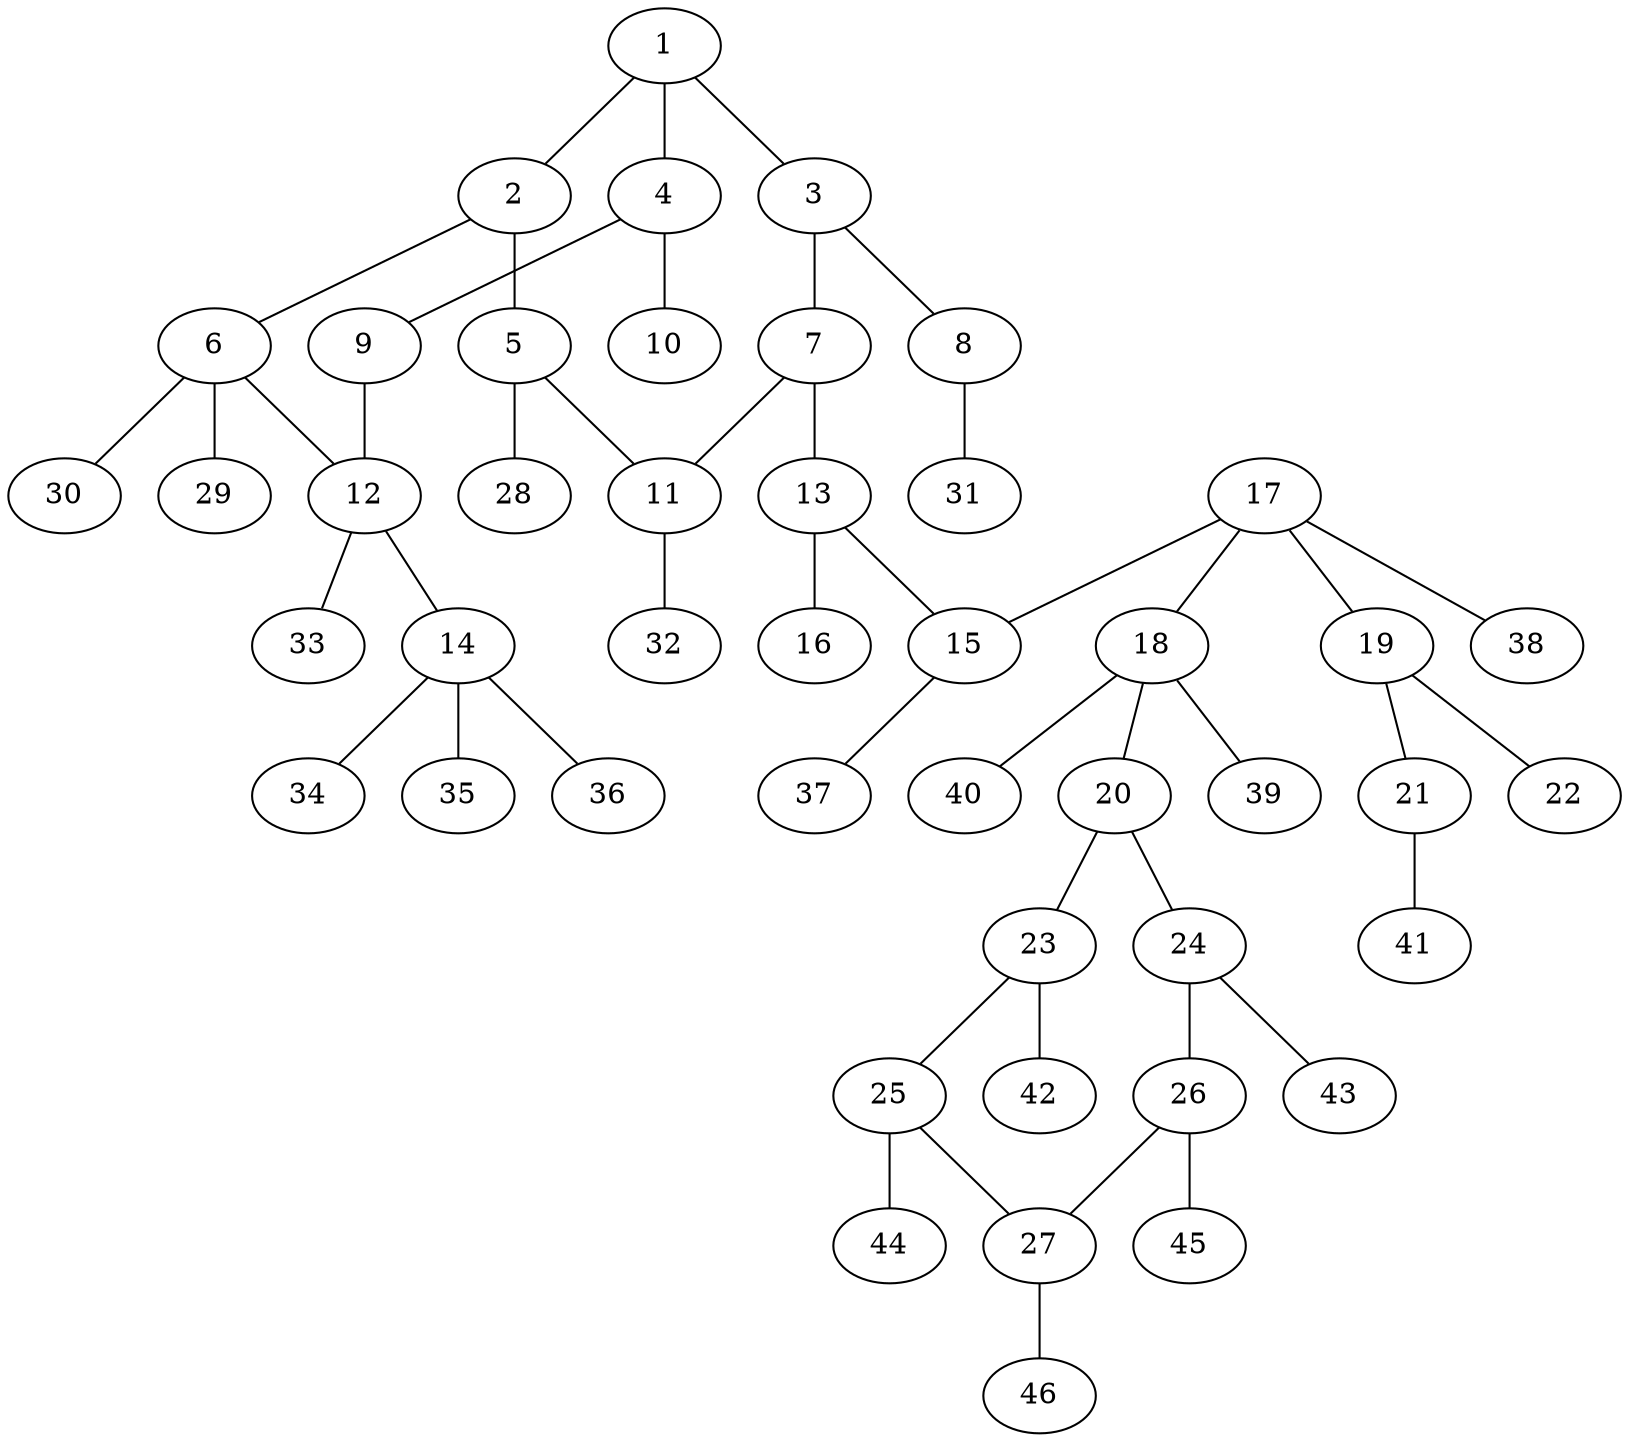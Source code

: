 graph molecule_104 {
	1	 [chem=C];
	2	 [chem=C];
	1 -- 2	 [valence=2];
	3	 [chem=C];
	1 -- 3	 [valence=1];
	4	 [chem=C];
	1 -- 4	 [valence=1];
	5	 [chem=C];
	2 -- 5	 [valence=1];
	6	 [chem=C];
	2 -- 6	 [valence=1];
	7	 [chem=C];
	3 -- 7	 [valence=2];
	8	 [chem=O];
	3 -- 8	 [valence=1];
	9	 [chem=O];
	4 -- 9	 [valence=1];
	10	 [chem=O];
	4 -- 10	 [valence=2];
	11	 [chem=C];
	5 -- 11	 [valence=2];
	28	 [chem=H];
	5 -- 28	 [valence=1];
	12	 [chem=C];
	6 -- 12	 [valence=1];
	29	 [chem=H];
	6 -- 29	 [valence=1];
	30	 [chem=H];
	6 -- 30	 [valence=1];
	7 -- 11	 [valence=1];
	13	 [chem=C];
	7 -- 13	 [valence=1];
	31	 [chem=H];
	8 -- 31	 [valence=1];
	9 -- 12	 [valence=1];
	32	 [chem=H];
	11 -- 32	 [valence=1];
	14	 [chem=C];
	12 -- 14	 [valence=1];
	33	 [chem=H];
	12 -- 33	 [valence=1];
	15	 [chem=N];
	13 -- 15	 [valence=1];
	16	 [chem=O];
	13 -- 16	 [valence=2];
	34	 [chem=H];
	14 -- 34	 [valence=1];
	35	 [chem=H];
	14 -- 35	 [valence=1];
	36	 [chem=H];
	14 -- 36	 [valence=1];
	37	 [chem=H];
	15 -- 37	 [valence=1];
	17	 [chem=C];
	17 -- 15	 [valence=1];
	18	 [chem=C];
	17 -- 18	 [valence=1];
	19	 [chem=C];
	17 -- 19	 [valence=1];
	38	 [chem=H];
	17 -- 38	 [valence=1];
	20	 [chem=C];
	18 -- 20	 [valence=1];
	39	 [chem=H];
	18 -- 39	 [valence=1];
	40	 [chem=H];
	18 -- 40	 [valence=1];
	21	 [chem=O];
	19 -- 21	 [valence=1];
	22	 [chem=O];
	19 -- 22	 [valence=2];
	23	 [chem=C];
	20 -- 23	 [valence=2];
	24	 [chem=C];
	20 -- 24	 [valence=1];
	41	 [chem=H];
	21 -- 41	 [valence=1];
	25	 [chem=C];
	23 -- 25	 [valence=1];
	42	 [chem=H];
	23 -- 42	 [valence=1];
	26	 [chem=C];
	24 -- 26	 [valence=2];
	43	 [chem=H];
	24 -- 43	 [valence=1];
	27	 [chem=C];
	25 -- 27	 [valence=2];
	44	 [chem=H];
	25 -- 44	 [valence=1];
	26 -- 27	 [valence=1];
	45	 [chem=H];
	26 -- 45	 [valence=1];
	46	 [chem=H];
	27 -- 46	 [valence=1];
}
